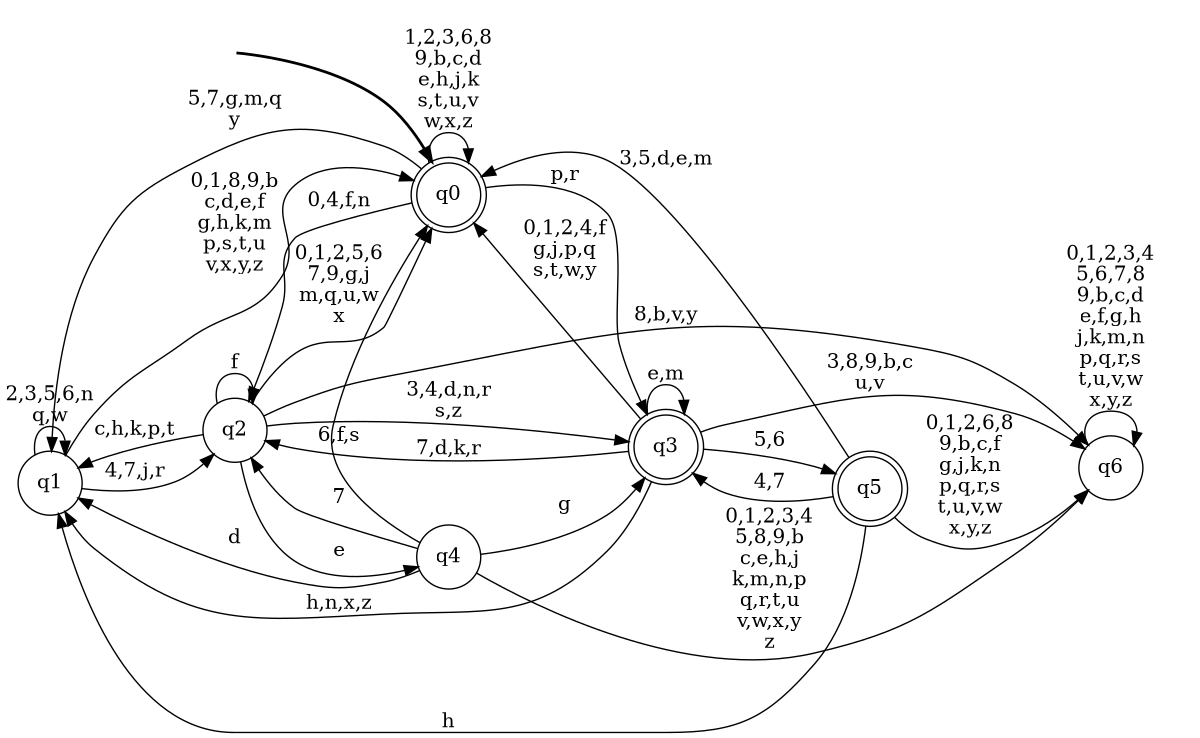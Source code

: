 digraph BlueStar {
__start0 [style = invis, shape = none, label = "", width = 0, height = 0];

rankdir=LR;
size="8,5";

s0 [style="rounded,filled", color="black", fillcolor="white" shape="doublecircle", label="q0"];
s1 [style="filled", color="black", fillcolor="white" shape="circle", label="q1"];
s2 [style="filled", color="black", fillcolor="white" shape="circle", label="q2"];
s3 [style="rounded,filled", color="black", fillcolor="white" shape="doublecircle", label="q3"];
s4 [style="filled", color="black", fillcolor="white" shape="circle", label="q4"];
s5 [style="rounded,filled", color="black", fillcolor="white" shape="doublecircle", label="q5"];
s6 [style="filled", color="black", fillcolor="white" shape="circle", label="q6"];
subgraph cluster_main { 
	graph [pad=".75", ranksep="0.15", nodesep="0.15"];
	 style=invis; 
	__start0 -> s0 [penwidth=2];
}
s0 -> s0 [label="1,2,3,6,8\n9,b,c,d\ne,h,j,k\ns,t,u,v\nw,x,z"];
s0 -> s1 [label="5,7,g,m,q\ny"];
s0 -> s2 [label="0,4,f,n"];
s0 -> s3 [label="p,r"];
s1 -> s0 [label="0,1,8,9,b\nc,d,e,f\ng,h,k,m\np,s,t,u\nv,x,y,z"];
s1 -> s1 [label="2,3,5,6,n\nq,w"];
s1 -> s2 [label="4,7,j,r"];
s2 -> s0 [label="0,1,2,5,6\n7,9,g,j\nm,q,u,w\nx"];
s2 -> s1 [label="c,h,k,p,t"];
s2 -> s2 [label="f"];
s2 -> s3 [label="3,4,d,n,r\ns,z"];
s2 -> s4 [label="e"];
s2 -> s6 [label="8,b,v,y"];
s3 -> s0 [label="0,1,2,4,f\ng,j,p,q\ns,t,w,y"];
s3 -> s1 [label="h,n,x,z"];
s3 -> s2 [label="7,d,k,r"];
s3 -> s3 [label="e,m"];
s3 -> s5 [label="5,6"];
s3 -> s6 [label="3,8,9,b,c\nu,v"];
s4 -> s0 [label="6,f,s"];
s4 -> s1 [label="d"];
s4 -> s2 [label="7"];
s4 -> s3 [label="g"];
s4 -> s6 [label="0,1,2,3,4\n5,8,9,b\nc,e,h,j\nk,m,n,p\nq,r,t,u\nv,w,x,y\nz"];
s5 -> s0 [label="3,5,d,e,m"];
s5 -> s1 [label="h"];
s5 -> s3 [label="4,7"];
s5 -> s6 [label="0,1,2,6,8\n9,b,c,f\ng,j,k,n\np,q,r,s\nt,u,v,w\nx,y,z"];
s6 -> s6 [label="0,1,2,3,4\n5,6,7,8\n9,b,c,d\ne,f,g,h\nj,k,m,n\np,q,r,s\nt,u,v,w\nx,y,z"];

}